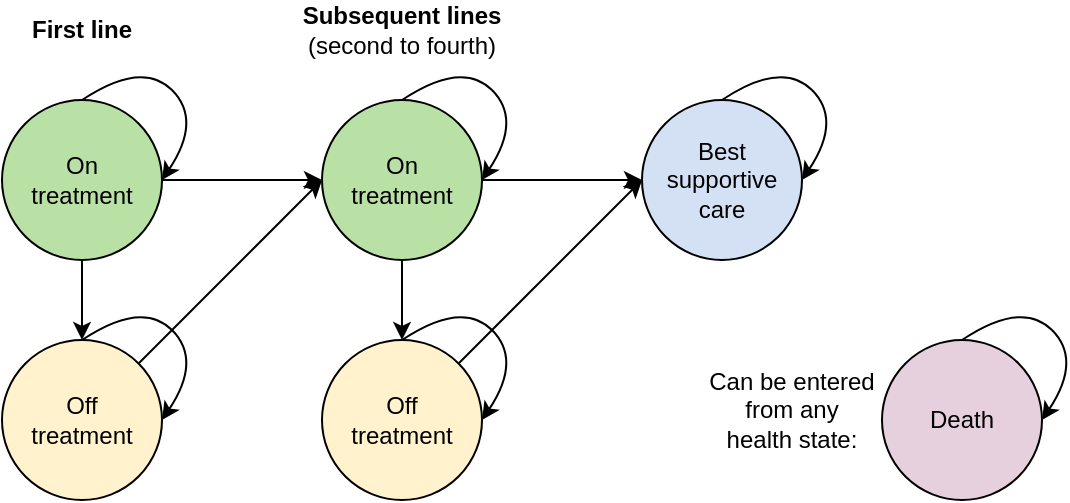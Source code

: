 <mxfile version="24.5.4" type="device">
  <diagram id="Zvwz67AQl7GJ8yocFVRq" name="Page-1">
    <mxGraphModel dx="1434" dy="1580" grid="1" gridSize="10" guides="0" tooltips="1" connect="1" arrows="1" fold="1" page="0" pageScale="1" pageWidth="850" pageHeight="1100" math="0" shadow="0">
      <root>
        <mxCell id="h4QFuuLMfTb6gsujHbuY-0" />
        <mxCell id="h4QFuuLMfTb6gsujHbuY-1" parent="h4QFuuLMfTb6gsujHbuY-0" />
        <mxCell id="-_LDYPfVLb7HdBtJGPVf-0" value="On&lt;div&gt;treatment&lt;/div&gt;" style="ellipse;whiteSpace=wrap;html=1;aspect=fixed;fillColor=#B9E0A5;" vertex="1" parent="h4QFuuLMfTb6gsujHbuY-1">
          <mxGeometry x="-80" y="-80" width="80" height="80" as="geometry" />
        </mxCell>
        <mxCell id="-_LDYPfVLb7HdBtJGPVf-3" value="" style="curved=1;endArrow=classic;html=1;rounded=0;exitX=0.5;exitY=0;exitDx=0;exitDy=0;entryX=1;entryY=0.5;entryDx=0;entryDy=0;" edge="1" parent="h4QFuuLMfTb6gsujHbuY-1" source="-_LDYPfVLb7HdBtJGPVf-0" target="-_LDYPfVLb7HdBtJGPVf-0">
          <mxGeometry width="50" height="50" relative="1" as="geometry">
            <mxPoint x="-30" y="-80" as="sourcePoint" />
            <mxPoint x="20" y="-130" as="targetPoint" />
            <Array as="points">
              <mxPoint x="-10" y="-100" />
              <mxPoint x="20" y="-70" />
            </Array>
          </mxGeometry>
        </mxCell>
        <mxCell id="-_LDYPfVLb7HdBtJGPVf-4" value="On&lt;div&gt;treatment&lt;/div&gt;" style="ellipse;whiteSpace=wrap;html=1;aspect=fixed;fillColor=#B9E0A5;" vertex="1" parent="h4QFuuLMfTb6gsujHbuY-1">
          <mxGeometry x="80" y="-80" width="80" height="80" as="geometry" />
        </mxCell>
        <mxCell id="-_LDYPfVLb7HdBtJGPVf-5" value="" style="curved=1;endArrow=classic;html=1;rounded=0;exitX=0.5;exitY=0;exitDx=0;exitDy=0;entryX=1;entryY=0.5;entryDx=0;entryDy=0;" edge="1" parent="h4QFuuLMfTb6gsujHbuY-1" source="-_LDYPfVLb7HdBtJGPVf-4" target="-_LDYPfVLb7HdBtJGPVf-4">
          <mxGeometry width="50" height="50" relative="1" as="geometry">
            <mxPoint x="130" y="-80" as="sourcePoint" />
            <mxPoint x="180" y="-130" as="targetPoint" />
            <Array as="points">
              <mxPoint x="150" y="-100" />
              <mxPoint x="180" y="-70" />
            </Array>
          </mxGeometry>
        </mxCell>
        <mxCell id="-_LDYPfVLb7HdBtJGPVf-6" value="" style="endArrow=classic;html=1;rounded=0;exitX=1;exitY=0.5;exitDx=0;exitDy=0;entryX=0;entryY=0.5;entryDx=0;entryDy=0;" edge="1" parent="h4QFuuLMfTb6gsujHbuY-1" source="-_LDYPfVLb7HdBtJGPVf-0" target="-_LDYPfVLb7HdBtJGPVf-4">
          <mxGeometry width="50" height="50" relative="1" as="geometry">
            <mxPoint x="180" y="230" as="sourcePoint" />
            <mxPoint x="230" y="180" as="targetPoint" />
          </mxGeometry>
        </mxCell>
        <mxCell id="-_LDYPfVLb7HdBtJGPVf-7" value="First line" style="text;html=1;align=center;verticalAlign=middle;whiteSpace=wrap;rounded=0;fontStyle=1" vertex="1" parent="h4QFuuLMfTb6gsujHbuY-1">
          <mxGeometry x="-70" y="-130" width="60" height="30" as="geometry" />
        </mxCell>
        <mxCell id="-_LDYPfVLb7HdBtJGPVf-8" value="Subsequent lines&lt;div&gt;&lt;span style=&quot;font-weight: normal;&quot;&gt;(second to fourth)&lt;/span&gt;&lt;/div&gt;" style="text;html=1;align=center;verticalAlign=middle;whiteSpace=wrap;rounded=0;fontStyle=1" vertex="1" parent="h4QFuuLMfTb6gsujHbuY-1">
          <mxGeometry x="60" y="-130" width="120" height="30" as="geometry" />
        </mxCell>
        <mxCell id="-_LDYPfVLb7HdBtJGPVf-9" value="Best supportive care" style="ellipse;whiteSpace=wrap;html=1;aspect=fixed;fillColor=#D4E1F5;" vertex="1" parent="h4QFuuLMfTb6gsujHbuY-1">
          <mxGeometry x="240" y="-80" width="80" height="80" as="geometry" />
        </mxCell>
        <mxCell id="-_LDYPfVLb7HdBtJGPVf-10" value="" style="curved=1;endArrow=classic;html=1;rounded=0;exitX=0.5;exitY=0;exitDx=0;exitDy=0;entryX=1;entryY=0.5;entryDx=0;entryDy=0;" edge="1" parent="h4QFuuLMfTb6gsujHbuY-1" source="-_LDYPfVLb7HdBtJGPVf-9" target="-_LDYPfVLb7HdBtJGPVf-9">
          <mxGeometry width="50" height="50" relative="1" as="geometry">
            <mxPoint x="290" y="-80" as="sourcePoint" />
            <mxPoint x="340" y="-130" as="targetPoint" />
            <Array as="points">
              <mxPoint x="310" y="-100" />
              <mxPoint x="340" y="-70" />
            </Array>
          </mxGeometry>
        </mxCell>
        <mxCell id="-_LDYPfVLb7HdBtJGPVf-11" value="" style="endArrow=classic;html=1;rounded=0;exitX=1;exitY=0.5;exitDx=0;exitDy=0;entryX=0;entryY=0.5;entryDx=0;entryDy=0;" edge="1" parent="h4QFuuLMfTb6gsujHbuY-1" target="-_LDYPfVLb7HdBtJGPVf-9">
          <mxGeometry width="50" height="50" relative="1" as="geometry">
            <mxPoint x="160" y="-40" as="sourcePoint" />
            <mxPoint x="390" y="180" as="targetPoint" />
          </mxGeometry>
        </mxCell>
        <mxCell id="-_LDYPfVLb7HdBtJGPVf-13" value="Off&lt;div&gt;treatment&lt;/div&gt;" style="ellipse;whiteSpace=wrap;html=1;aspect=fixed;fillColor=#FFF2CC;" vertex="1" parent="h4QFuuLMfTb6gsujHbuY-1">
          <mxGeometry x="-80" y="40" width="80" height="80" as="geometry" />
        </mxCell>
        <mxCell id="-_LDYPfVLb7HdBtJGPVf-14" value="" style="curved=1;endArrow=classic;html=1;rounded=0;exitX=0.5;exitY=0;exitDx=0;exitDy=0;entryX=1;entryY=0.5;entryDx=0;entryDy=0;" edge="1" parent="h4QFuuLMfTb6gsujHbuY-1" source="-_LDYPfVLb7HdBtJGPVf-13" target="-_LDYPfVLb7HdBtJGPVf-13">
          <mxGeometry width="50" height="50" relative="1" as="geometry">
            <mxPoint x="-30" y="40" as="sourcePoint" />
            <mxPoint x="20" y="-10" as="targetPoint" />
            <Array as="points">
              <mxPoint x="-10" y="20" />
              <mxPoint x="20" y="50" />
            </Array>
          </mxGeometry>
        </mxCell>
        <mxCell id="-_LDYPfVLb7HdBtJGPVf-15" value="" style="endArrow=classic;html=1;rounded=0;exitX=0.5;exitY=1;exitDx=0;exitDy=0;" edge="1" parent="h4QFuuLMfTb6gsujHbuY-1" source="-_LDYPfVLb7HdBtJGPVf-0" target="-_LDYPfVLb7HdBtJGPVf-13">
          <mxGeometry width="50" height="50" relative="1" as="geometry">
            <mxPoint x="180" y="230" as="sourcePoint" />
            <mxPoint x="230" y="180" as="targetPoint" />
          </mxGeometry>
        </mxCell>
        <mxCell id="-_LDYPfVLb7HdBtJGPVf-16" value="Off&lt;div&gt;treatment&lt;/div&gt;" style="ellipse;whiteSpace=wrap;html=1;aspect=fixed;fillColor=#FFF2CC;" vertex="1" parent="h4QFuuLMfTb6gsujHbuY-1">
          <mxGeometry x="80" y="40" width="80" height="80" as="geometry" />
        </mxCell>
        <mxCell id="-_LDYPfVLb7HdBtJGPVf-17" value="" style="curved=1;endArrow=classic;html=1;rounded=0;exitX=0.5;exitY=0;exitDx=0;exitDy=0;entryX=1;entryY=0.5;entryDx=0;entryDy=0;" edge="1" parent="h4QFuuLMfTb6gsujHbuY-1" source="-_LDYPfVLb7HdBtJGPVf-16" target="-_LDYPfVLb7HdBtJGPVf-16">
          <mxGeometry width="50" height="50" relative="1" as="geometry">
            <mxPoint x="130" y="40" as="sourcePoint" />
            <mxPoint x="180" y="-10" as="targetPoint" />
            <Array as="points">
              <mxPoint x="150" y="20" />
              <mxPoint x="180" y="50" />
            </Array>
          </mxGeometry>
        </mxCell>
        <mxCell id="-_LDYPfVLb7HdBtJGPVf-18" value="" style="endArrow=classic;html=1;rounded=0;exitX=0.5;exitY=1;exitDx=0;exitDy=0;" edge="1" parent="h4QFuuLMfTb6gsujHbuY-1" target="-_LDYPfVLb7HdBtJGPVf-16">
          <mxGeometry width="50" height="50" relative="1" as="geometry">
            <mxPoint x="120" as="sourcePoint" />
            <mxPoint x="390" y="180" as="targetPoint" />
          </mxGeometry>
        </mxCell>
        <mxCell id="-_LDYPfVLb7HdBtJGPVf-19" value="" style="endArrow=classic;html=1;rounded=0;exitX=1;exitY=0;exitDx=0;exitDy=0;entryX=0;entryY=0.5;entryDx=0;entryDy=0;" edge="1" parent="h4QFuuLMfTb6gsujHbuY-1" source="-_LDYPfVLb7HdBtJGPVf-13" target="-_LDYPfVLb7HdBtJGPVf-4">
          <mxGeometry width="50" height="50" relative="1" as="geometry">
            <mxPoint x="180" y="230" as="sourcePoint" />
            <mxPoint x="230" y="180" as="targetPoint" />
          </mxGeometry>
        </mxCell>
        <mxCell id="-_LDYPfVLb7HdBtJGPVf-20" value="" style="endArrow=classic;html=1;rounded=0;entryX=0;entryY=0.5;entryDx=0;entryDy=0;" edge="1" parent="h4QFuuLMfTb6gsujHbuY-1" source="-_LDYPfVLb7HdBtJGPVf-16" target="-_LDYPfVLb7HdBtJGPVf-9">
          <mxGeometry width="50" height="50" relative="1" as="geometry">
            <mxPoint x="10" y="90" as="sourcePoint" />
            <mxPoint x="90" y="-30" as="targetPoint" />
          </mxGeometry>
        </mxCell>
        <mxCell id="-_LDYPfVLb7HdBtJGPVf-21" value="Death" style="ellipse;whiteSpace=wrap;html=1;aspect=fixed;fillColor=#E6D0DE;" vertex="1" parent="h4QFuuLMfTb6gsujHbuY-1">
          <mxGeometry x="360" y="40" width="80" height="80" as="geometry" />
        </mxCell>
        <mxCell id="-_LDYPfVLb7HdBtJGPVf-22" value="" style="curved=1;endArrow=classic;html=1;rounded=0;exitX=0.5;exitY=0;exitDx=0;exitDy=0;entryX=1;entryY=0.5;entryDx=0;entryDy=0;" edge="1" parent="h4QFuuLMfTb6gsujHbuY-1" source="-_LDYPfVLb7HdBtJGPVf-21" target="-_LDYPfVLb7HdBtJGPVf-21">
          <mxGeometry width="50" height="50" relative="1" as="geometry">
            <mxPoint x="410" y="40" as="sourcePoint" />
            <mxPoint x="460" y="-10" as="targetPoint" />
            <Array as="points">
              <mxPoint x="430" y="20" />
              <mxPoint x="460" y="50" />
            </Array>
          </mxGeometry>
        </mxCell>
        <mxCell id="-_LDYPfVLb7HdBtJGPVf-23" value="Can be entered from any&lt;div&gt;health state:&lt;/div&gt;" style="text;html=1;align=center;verticalAlign=middle;whiteSpace=wrap;rounded=0;" vertex="1" parent="h4QFuuLMfTb6gsujHbuY-1">
          <mxGeometry x="270" y="60" width="90" height="30" as="geometry" />
        </mxCell>
      </root>
    </mxGraphModel>
  </diagram>
</mxfile>
